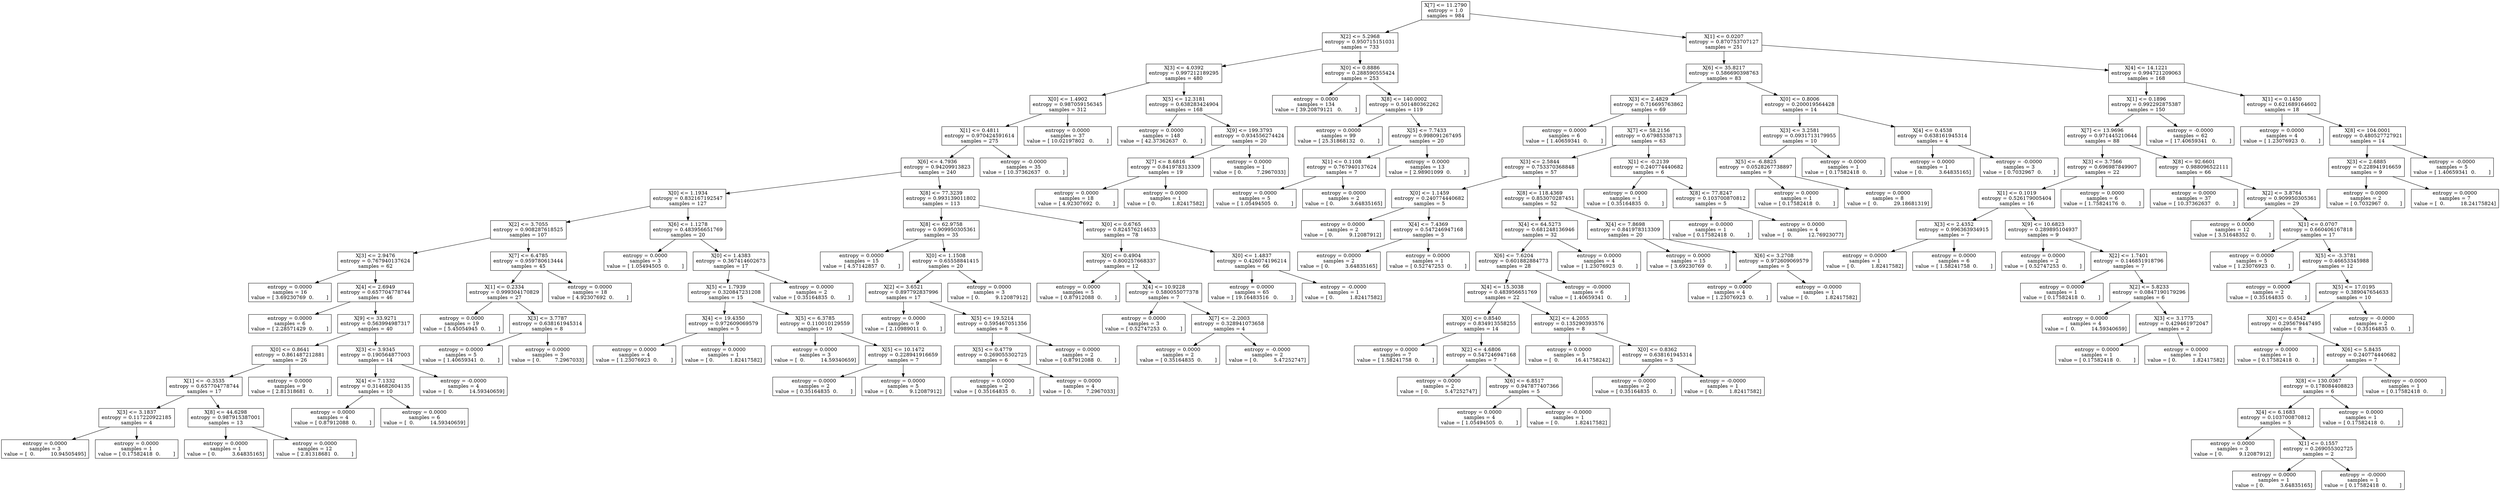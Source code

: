 digraph Tree {
0 [label="X[7] <= 11.2790\nentropy = 1.0\nsamples = 984", shape="box"] ;
1 [label="X[2] <= 5.2968\nentropy = 0.950715151031\nsamples = 733", shape="box"] ;
0 -> 1 ;
2 [label="X[3] <= 4.0392\nentropy = 0.997212189295\nsamples = 480", shape="box"] ;
1 -> 2 ;
3 [label="X[0] <= 1.4902\nentropy = 0.987059156345\nsamples = 312", shape="box"] ;
2 -> 3 ;
4 [label="X[1] <= 0.4811\nentropy = 0.970424591614\nsamples = 275", shape="box"] ;
3 -> 4 ;
5 [label="X[6] <= 4.7936\nentropy = 0.94209913823\nsamples = 240", shape="box"] ;
4 -> 5 ;
6 [label="X[0] <= 1.1934\nentropy = 0.832167192547\nsamples = 127", shape="box"] ;
5 -> 6 ;
7 [label="X[2] <= 3.7055\nentropy = 0.908287618525\nsamples = 107", shape="box"] ;
6 -> 7 ;
8 [label="X[3] <= 2.9476\nentropy = 0.767940137624\nsamples = 62", shape="box"] ;
7 -> 8 ;
9 [label="entropy = 0.0000\nsamples = 16\nvalue = [ 3.69230769  0.        ]", shape="box"] ;
8 -> 9 ;
10 [label="X[4] <= 2.6949\nentropy = 0.657704778744\nsamples = 46", shape="box"] ;
8 -> 10 ;
11 [label="entropy = 0.0000\nsamples = 6\nvalue = [ 2.28571429  0.        ]", shape="box"] ;
10 -> 11 ;
12 [label="X[9] <= 33.9271\nentropy = 0.563994987317\nsamples = 40", shape="box"] ;
10 -> 12 ;
13 [label="X[0] <= 0.8641\nentropy = 0.861487212881\nsamples = 26", shape="box"] ;
12 -> 13 ;
14 [label="X[1] <= -0.3535\nentropy = 0.657704778744\nsamples = 17", shape="box"] ;
13 -> 14 ;
15 [label="X[3] <= 3.1837\nentropy = 0.117220922185\nsamples = 4", shape="box"] ;
14 -> 15 ;
16 [label="entropy = 0.0000\nsamples = 3\nvalue = [  0.          10.94505495]", shape="box"] ;
15 -> 16 ;
17 [label="entropy = 0.0000\nsamples = 1\nvalue = [ 0.17582418  0.        ]", shape="box"] ;
15 -> 17 ;
18 [label="X[8] <= 44.6298\nentropy = 0.987915387001\nsamples = 13", shape="box"] ;
14 -> 18 ;
19 [label="entropy = 0.0000\nsamples = 1\nvalue = [ 0.          3.64835165]", shape="box"] ;
18 -> 19 ;
20 [label="entropy = 0.0000\nsamples = 12\nvalue = [ 2.81318681  0.        ]", shape="box"] ;
18 -> 20 ;
21 [label="entropy = 0.0000\nsamples = 9\nvalue = [ 2.81318681  0.        ]", shape="box"] ;
13 -> 21 ;
22 [label="X[3] <= 3.9345\nentropy = 0.190564877003\nsamples = 14", shape="box"] ;
12 -> 22 ;
23 [label="X[4] <= 7.1332\nentropy = 0.314682604135\nsamples = 10", shape="box"] ;
22 -> 23 ;
24 [label="entropy = 0.0000\nsamples = 4\nvalue = [ 0.87912088  0.        ]", shape="box"] ;
23 -> 24 ;
25 [label="entropy = 0.0000\nsamples = 6\nvalue = [  0.          14.59340659]", shape="box"] ;
23 -> 25 ;
26 [label="entropy = -0.0000\nsamples = 4\nvalue = [  0.          14.59340659]", shape="box"] ;
22 -> 26 ;
27 [label="X[7] <= 6.4785\nentropy = 0.959780613444\nsamples = 45", shape="box"] ;
7 -> 27 ;
28 [label="X[1] <= 0.2334\nentropy = 0.999304170829\nsamples = 27", shape="box"] ;
27 -> 28 ;
29 [label="entropy = 0.0000\nsamples = 19\nvalue = [ 5.45054945  0.        ]", shape="box"] ;
28 -> 29 ;
30 [label="X[3] <= 3.7787\nentropy = 0.638161945314\nsamples = 8", shape="box"] ;
28 -> 30 ;
31 [label="entropy = 0.0000\nsamples = 5\nvalue = [ 1.40659341  0.        ]", shape="box"] ;
30 -> 31 ;
32 [label="entropy = 0.0000\nsamples = 3\nvalue = [ 0.         7.2967033]", shape="box"] ;
30 -> 32 ;
33 [label="entropy = 0.0000\nsamples = 18\nvalue = [ 4.92307692  0.        ]", shape="box"] ;
27 -> 33 ;
34 [label="X[6] <= 1.1278\nentropy = 0.483956651769\nsamples = 20", shape="box"] ;
6 -> 34 ;
35 [label="entropy = 0.0000\nsamples = 3\nvalue = [ 1.05494505  0.        ]", shape="box"] ;
34 -> 35 ;
36 [label="X[0] <= 1.4383\nentropy = 0.367414602673\nsamples = 17", shape="box"] ;
34 -> 36 ;
37 [label="X[5] <= 1.7939\nentropy = 0.320847231208\nsamples = 15", shape="box"] ;
36 -> 37 ;
38 [label="X[4] <= 19.4350\nentropy = 0.972609069579\nsamples = 5", shape="box"] ;
37 -> 38 ;
39 [label="entropy = 0.0000\nsamples = 4\nvalue = [ 1.23076923  0.        ]", shape="box"] ;
38 -> 39 ;
40 [label="entropy = 0.0000\nsamples = 1\nvalue = [ 0.          1.82417582]", shape="box"] ;
38 -> 40 ;
41 [label="X[5] <= 6.3785\nentropy = 0.110010129559\nsamples = 10", shape="box"] ;
37 -> 41 ;
42 [label="entropy = 0.0000\nsamples = 3\nvalue = [  0.          14.59340659]", shape="box"] ;
41 -> 42 ;
43 [label="X[5] <= 10.1472\nentropy = 0.228941916659\nsamples = 7", shape="box"] ;
41 -> 43 ;
44 [label="entropy = 0.0000\nsamples = 2\nvalue = [ 0.35164835  0.        ]", shape="box"] ;
43 -> 44 ;
45 [label="entropy = 0.0000\nsamples = 5\nvalue = [ 0.          9.12087912]", shape="box"] ;
43 -> 45 ;
46 [label="entropy = 0.0000\nsamples = 2\nvalue = [ 0.35164835  0.        ]", shape="box"] ;
36 -> 46 ;
47 [label="X[8] <= 77.3239\nentropy = 0.993139011802\nsamples = 113", shape="box"] ;
5 -> 47 ;
48 [label="X[8] <= 62.9758\nentropy = 0.909950305361\nsamples = 35", shape="box"] ;
47 -> 48 ;
49 [label="entropy = 0.0000\nsamples = 15\nvalue = [ 4.57142857  0.        ]", shape="box"] ;
48 -> 49 ;
50 [label="X[0] <= 1.1508\nentropy = 0.65558841415\nsamples = 20", shape="box"] ;
48 -> 50 ;
51 [label="X[2] <= 3.6521\nentropy = 0.897792837996\nsamples = 17", shape="box"] ;
50 -> 51 ;
52 [label="entropy = 0.0000\nsamples = 9\nvalue = [ 2.10989011  0.        ]", shape="box"] ;
51 -> 52 ;
53 [label="X[5] <= 19.5214\nentropy = 0.595467051356\nsamples = 8", shape="box"] ;
51 -> 53 ;
54 [label="X[5] <= 0.4779\nentropy = 0.269055302725\nsamples = 6", shape="box"] ;
53 -> 54 ;
55 [label="entropy = 0.0000\nsamples = 2\nvalue = [ 0.35164835  0.        ]", shape="box"] ;
54 -> 55 ;
56 [label="entropy = 0.0000\nsamples = 4\nvalue = [ 0.         7.2967033]", shape="box"] ;
54 -> 56 ;
57 [label="entropy = 0.0000\nsamples = 2\nvalue = [ 0.87912088  0.        ]", shape="box"] ;
53 -> 57 ;
58 [label="entropy = 0.0000\nsamples = 3\nvalue = [ 0.          9.12087912]", shape="box"] ;
50 -> 58 ;
59 [label="X[0] <= 0.6765\nentropy = 0.824576214633\nsamples = 78", shape="box"] ;
47 -> 59 ;
60 [label="X[0] <= 0.4904\nentropy = 0.800257668337\nsamples = 12", shape="box"] ;
59 -> 60 ;
61 [label="entropy = 0.0000\nsamples = 5\nvalue = [ 0.87912088  0.        ]", shape="box"] ;
60 -> 61 ;
62 [label="X[4] <= 10.9228\nentropy = 0.580055077378\nsamples = 7", shape="box"] ;
60 -> 62 ;
63 [label="entropy = 0.0000\nsamples = 3\nvalue = [ 0.52747253  0.        ]", shape="box"] ;
62 -> 63 ;
64 [label="X[7] <= -2.2003\nentropy = 0.328941073658\nsamples = 4", shape="box"] ;
62 -> 64 ;
65 [label="entropy = 0.0000\nsamples = 2\nvalue = [ 0.35164835  0.        ]", shape="box"] ;
64 -> 65 ;
66 [label="entropy = -0.0000\nsamples = 2\nvalue = [ 0.          5.47252747]", shape="box"] ;
64 -> 66 ;
67 [label="X[0] <= 1.4837\nentropy = 0.426074196214\nsamples = 66", shape="box"] ;
59 -> 67 ;
68 [label="entropy = 0.0000\nsamples = 65\nvalue = [ 19.16483516   0.        ]", shape="box"] ;
67 -> 68 ;
69 [label="entropy = -0.0000\nsamples = 1\nvalue = [ 0.          1.82417582]", shape="box"] ;
67 -> 69 ;
70 [label="entropy = -0.0000\nsamples = 35\nvalue = [ 10.37362637   0.        ]", shape="box"] ;
4 -> 70 ;
71 [label="entropy = 0.0000\nsamples = 37\nvalue = [ 10.02197802   0.        ]", shape="box"] ;
3 -> 71 ;
72 [label="X[5] <= 12.3181\nentropy = 0.638283424904\nsamples = 168", shape="box"] ;
2 -> 72 ;
73 [label="entropy = 0.0000\nsamples = 148\nvalue = [ 42.37362637   0.        ]", shape="box"] ;
72 -> 73 ;
74 [label="X[9] <= 199.3793\nentropy = 0.934556274424\nsamples = 20", shape="box"] ;
72 -> 74 ;
75 [label="X[7] <= 8.6816\nentropy = 0.841978313309\nsamples = 19", shape="box"] ;
74 -> 75 ;
76 [label="entropy = 0.0000\nsamples = 18\nvalue = [ 4.92307692  0.        ]", shape="box"] ;
75 -> 76 ;
77 [label="entropy = 0.0000\nsamples = 1\nvalue = [ 0.          1.82417582]", shape="box"] ;
75 -> 77 ;
78 [label="entropy = 0.0000\nsamples = 1\nvalue = [ 0.         7.2967033]", shape="box"] ;
74 -> 78 ;
79 [label="X[0] <= 0.8886\nentropy = 0.288590555424\nsamples = 253", shape="box"] ;
1 -> 79 ;
80 [label="entropy = 0.0000\nsamples = 134\nvalue = [ 39.20879121   0.        ]", shape="box"] ;
79 -> 80 ;
81 [label="X[8] <= 140.0002\nentropy = 0.501480362262\nsamples = 119", shape="box"] ;
79 -> 81 ;
82 [label="entropy = 0.0000\nsamples = 99\nvalue = [ 25.31868132   0.        ]", shape="box"] ;
81 -> 82 ;
83 [label="X[5] <= 7.7433\nentropy = 0.998091267495\nsamples = 20", shape="box"] ;
81 -> 83 ;
84 [label="X[1] <= 0.1108\nentropy = 0.767940137624\nsamples = 7", shape="box"] ;
83 -> 84 ;
85 [label="entropy = 0.0000\nsamples = 5\nvalue = [ 1.05494505  0.        ]", shape="box"] ;
84 -> 85 ;
86 [label="entropy = 0.0000\nsamples = 2\nvalue = [ 0.          3.64835165]", shape="box"] ;
84 -> 86 ;
87 [label="entropy = 0.0000\nsamples = 13\nvalue = [ 2.98901099  0.        ]", shape="box"] ;
83 -> 87 ;
88 [label="X[1] <= 0.0207\nentropy = 0.870753707127\nsamples = 251", shape="box"] ;
0 -> 88 ;
89 [label="X[6] <= 35.8217\nentropy = 0.586690398763\nsamples = 83", shape="box"] ;
88 -> 89 ;
90 [label="X[3] <= 2.4829\nentropy = 0.716695763862\nsamples = 69", shape="box"] ;
89 -> 90 ;
91 [label="entropy = 0.0000\nsamples = 6\nvalue = [ 1.40659341  0.        ]", shape="box"] ;
90 -> 91 ;
92 [label="X[7] <= 58.2156\nentropy = 0.67985338713\nsamples = 63", shape="box"] ;
90 -> 92 ;
93 [label="X[3] <= 2.5844\nentropy = 0.753370368848\nsamples = 57", shape="box"] ;
92 -> 93 ;
94 [label="X[0] <= 1.1459\nentropy = 0.240774440682\nsamples = 5", shape="box"] ;
93 -> 94 ;
95 [label="entropy = 0.0000\nsamples = 2\nvalue = [ 0.          9.12087912]", shape="box"] ;
94 -> 95 ;
96 [label="X[4] <= 7.4369\nentropy = 0.547246947168\nsamples = 3", shape="box"] ;
94 -> 96 ;
97 [label="entropy = 0.0000\nsamples = 2\nvalue = [ 0.          3.64835165]", shape="box"] ;
96 -> 97 ;
98 [label="entropy = 0.0000\nsamples = 1\nvalue = [ 0.52747253  0.        ]", shape="box"] ;
96 -> 98 ;
99 [label="X[8] <= 118.4369\nentropy = 0.853070287451\nsamples = 52", shape="box"] ;
93 -> 99 ;
100 [label="X[4] <= 64.5273\nentropy = 0.681248136946\nsamples = 32", shape="box"] ;
99 -> 100 ;
101 [label="X[6] <= 7.6204\nentropy = 0.601882884773\nsamples = 28", shape="box"] ;
100 -> 101 ;
102 [label="X[4] <= 15.3038\nentropy = 0.483956651769\nsamples = 22", shape="box"] ;
101 -> 102 ;
103 [label="X[0] <= 0.8540\nentropy = 0.834913558255\nsamples = 14", shape="box"] ;
102 -> 103 ;
104 [label="entropy = 0.0000\nsamples = 7\nvalue = [ 1.58241758  0.        ]", shape="box"] ;
103 -> 104 ;
105 [label="X[2] <= 4.6806\nentropy = 0.547246947168\nsamples = 7", shape="box"] ;
103 -> 105 ;
106 [label="entropy = 0.0000\nsamples = 2\nvalue = [ 0.          5.47252747]", shape="box"] ;
105 -> 106 ;
107 [label="X[6] <= 6.8517\nentropy = 0.947877407366\nsamples = 5", shape="box"] ;
105 -> 107 ;
108 [label="entropy = 0.0000\nsamples = 4\nvalue = [ 1.05494505  0.        ]", shape="box"] ;
107 -> 108 ;
109 [label="entropy = -0.0000\nsamples = 1\nvalue = [ 0.          1.82417582]", shape="box"] ;
107 -> 109 ;
110 [label="X[2] <= 4.2055\nentropy = 0.135290393576\nsamples = 8", shape="box"] ;
102 -> 110 ;
111 [label="entropy = 0.0000\nsamples = 5\nvalue = [  0.          16.41758242]", shape="box"] ;
110 -> 111 ;
112 [label="X[0] <= 0.8362\nentropy = 0.638161945314\nsamples = 3", shape="box"] ;
110 -> 112 ;
113 [label="entropy = 0.0000\nsamples = 2\nvalue = [ 0.35164835  0.        ]", shape="box"] ;
112 -> 113 ;
114 [label="entropy = -0.0000\nsamples = 1\nvalue = [ 0.          1.82417582]", shape="box"] ;
112 -> 114 ;
115 [label="entropy = -0.0000\nsamples = 6\nvalue = [ 1.40659341  0.        ]", shape="box"] ;
101 -> 115 ;
116 [label="entropy = 0.0000\nsamples = 4\nvalue = [ 1.23076923  0.        ]", shape="box"] ;
100 -> 116 ;
117 [label="X[4] <= 7.8698\nentropy = 0.841978313309\nsamples = 20", shape="box"] ;
99 -> 117 ;
118 [label="entropy = 0.0000\nsamples = 15\nvalue = [ 3.69230769  0.        ]", shape="box"] ;
117 -> 118 ;
119 [label="X[6] <= 3.2708\nentropy = 0.972609069579\nsamples = 5", shape="box"] ;
117 -> 119 ;
120 [label="entropy = 0.0000\nsamples = 4\nvalue = [ 1.23076923  0.        ]", shape="box"] ;
119 -> 120 ;
121 [label="entropy = -0.0000\nsamples = 1\nvalue = [ 0.          1.82417582]", shape="box"] ;
119 -> 121 ;
122 [label="X[1] <= -0.2139\nentropy = 0.240774440682\nsamples = 6", shape="box"] ;
92 -> 122 ;
123 [label="entropy = 0.0000\nsamples = 1\nvalue = [ 0.35164835  0.        ]", shape="box"] ;
122 -> 123 ;
124 [label="X[8] <= 77.8247\nentropy = 0.103700870812\nsamples = 5", shape="box"] ;
122 -> 124 ;
125 [label="entropy = 0.0000\nsamples = 1\nvalue = [ 0.17582418  0.        ]", shape="box"] ;
124 -> 125 ;
126 [label="entropy = 0.0000\nsamples = 4\nvalue = [  0.          12.76923077]", shape="box"] ;
124 -> 126 ;
127 [label="X[0] <= 0.8006\nentropy = 0.200019564428\nsamples = 14", shape="box"] ;
89 -> 127 ;
128 [label="X[3] <= 3.2581\nentropy = 0.0931713179955\nsamples = 10", shape="box"] ;
127 -> 128 ;
129 [label="X[5] <= -6.8825\nentropy = 0.0528267738897\nsamples = 9", shape="box"] ;
128 -> 129 ;
130 [label="entropy = 0.0000\nsamples = 1\nvalue = [ 0.17582418  0.        ]", shape="box"] ;
129 -> 130 ;
131 [label="entropy = 0.0000\nsamples = 8\nvalue = [  0.          29.18681319]", shape="box"] ;
129 -> 131 ;
132 [label="entropy = -0.0000\nsamples = 1\nvalue = [ 0.17582418  0.        ]", shape="box"] ;
128 -> 132 ;
133 [label="X[4] <= 0.4538\nentropy = 0.638161945314\nsamples = 4", shape="box"] ;
127 -> 133 ;
134 [label="entropy = 0.0000\nsamples = 1\nvalue = [ 0.          3.64835165]", shape="box"] ;
133 -> 134 ;
135 [label="entropy = -0.0000\nsamples = 3\nvalue = [ 0.7032967  0.       ]", shape="box"] ;
133 -> 135 ;
136 [label="X[4] <= 14.1221\nentropy = 0.994721209063\nsamples = 168", shape="box"] ;
88 -> 136 ;
137 [label="X[1] <= 0.1896\nentropy = 0.992292875387\nsamples = 150", shape="box"] ;
136 -> 137 ;
138 [label="X[7] <= 13.9696\nentropy = 0.971445210644\nsamples = 88", shape="box"] ;
137 -> 138 ;
139 [label="X[3] <= 3.7566\nentropy = 0.696987849907\nsamples = 22", shape="box"] ;
138 -> 139 ;
140 [label="X[1] <= 0.1019\nentropy = 0.526179005404\nsamples = 16", shape="box"] ;
139 -> 140 ;
141 [label="X[3] <= 2.4352\nentropy = 0.996363934915\nsamples = 7", shape="box"] ;
140 -> 141 ;
142 [label="entropy = 0.0000\nsamples = 1\nvalue = [ 0.          1.82417582]", shape="box"] ;
141 -> 142 ;
143 [label="entropy = 0.0000\nsamples = 6\nvalue = [ 1.58241758  0.        ]", shape="box"] ;
141 -> 143 ;
144 [label="X[9] <= 10.6823\nentropy = 0.289895104937\nsamples = 9", shape="box"] ;
140 -> 144 ;
145 [label="entropy = 0.0000\nsamples = 2\nvalue = [ 0.52747253  0.        ]", shape="box"] ;
144 -> 145 ;
146 [label="X[2] <= 1.7401\nentropy = 0.146851918796\nsamples = 7", shape="box"] ;
144 -> 146 ;
147 [label="entropy = 0.0000\nsamples = 1\nvalue = [ 0.17582418  0.        ]", shape="box"] ;
146 -> 147 ;
148 [label="X[2] <= 5.8233\nentropy = 0.0847190179296\nsamples = 6", shape="box"] ;
146 -> 148 ;
149 [label="entropy = 0.0000\nsamples = 4\nvalue = [  0.          14.59340659]", shape="box"] ;
148 -> 149 ;
150 [label="X[3] <= 3.1775\nentropy = 0.429461972047\nsamples = 2", shape="box"] ;
148 -> 150 ;
151 [label="entropy = 0.0000\nsamples = 1\nvalue = [ 0.17582418  0.        ]", shape="box"] ;
150 -> 151 ;
152 [label="entropy = 0.0000\nsamples = 1\nvalue = [ 0.          1.82417582]", shape="box"] ;
150 -> 152 ;
153 [label="entropy = 0.0000\nsamples = 6\nvalue = [ 1.75824176  0.        ]", shape="box"] ;
139 -> 153 ;
154 [label="X[8] <= 92.6601\nentropy = 0.988096522111\nsamples = 66", shape="box"] ;
138 -> 154 ;
155 [label="entropy = 0.0000\nsamples = 37\nvalue = [ 10.37362637   0.        ]", shape="box"] ;
154 -> 155 ;
156 [label="X[2] <= 3.8764\nentropy = 0.909950305361\nsamples = 29", shape="box"] ;
154 -> 156 ;
157 [label="entropy = 0.0000\nsamples = 12\nvalue = [ 3.51648352  0.        ]", shape="box"] ;
156 -> 157 ;
158 [label="X[1] <= 0.0707\nentropy = 0.660406167818\nsamples = 17", shape="box"] ;
156 -> 158 ;
159 [label="entropy = 0.0000\nsamples = 5\nvalue = [ 1.23076923  0.        ]", shape="box"] ;
158 -> 159 ;
160 [label="X[5] <= -3.3781\nentropy = 0.46653345988\nsamples = 12", shape="box"] ;
158 -> 160 ;
161 [label="entropy = 0.0000\nsamples = 2\nvalue = [ 0.35164835  0.        ]", shape="box"] ;
160 -> 161 ;
162 [label="X[5] <= 17.0195\nentropy = 0.389047654633\nsamples = 10", shape="box"] ;
160 -> 162 ;
163 [label="X[0] <= 0.4542\nentropy = 0.295679447495\nsamples = 8", shape="box"] ;
162 -> 163 ;
164 [label="entropy = 0.0000\nsamples = 1\nvalue = [ 0.17582418  0.        ]", shape="box"] ;
163 -> 164 ;
165 [label="X[6] <= 5.8435\nentropy = 0.240774440682\nsamples = 7", shape="box"] ;
163 -> 165 ;
166 [label="X[8] <= 130.0367\nentropy = 0.178084408823\nsamples = 6", shape="box"] ;
165 -> 166 ;
167 [label="X[4] <= 6.1683\nentropy = 0.103700870812\nsamples = 5", shape="box"] ;
166 -> 167 ;
168 [label="entropy = 0.0000\nsamples = 3\nvalue = [ 0.          9.12087912]", shape="box"] ;
167 -> 168 ;
169 [label="X[1] <= 0.1557\nentropy = 0.269055302725\nsamples = 2", shape="box"] ;
167 -> 169 ;
170 [label="entropy = 0.0000\nsamples = 1\nvalue = [ 0.          3.64835165]", shape="box"] ;
169 -> 170 ;
171 [label="entropy = -0.0000\nsamples = 1\nvalue = [ 0.17582418  0.        ]", shape="box"] ;
169 -> 171 ;
172 [label="entropy = 0.0000\nsamples = 1\nvalue = [ 0.17582418  0.        ]", shape="box"] ;
166 -> 172 ;
173 [label="entropy = -0.0000\nsamples = 1\nvalue = [ 0.17582418  0.        ]", shape="box"] ;
165 -> 173 ;
174 [label="entropy = -0.0000\nsamples = 2\nvalue = [ 0.35164835  0.        ]", shape="box"] ;
162 -> 174 ;
175 [label="entropy = -0.0000\nsamples = 62\nvalue = [ 17.40659341   0.        ]", shape="box"] ;
137 -> 175 ;
176 [label="X[1] <= 0.1450\nentropy = 0.621689164602\nsamples = 18", shape="box"] ;
136 -> 176 ;
177 [label="entropy = 0.0000\nsamples = 4\nvalue = [ 1.23076923  0.        ]", shape="box"] ;
176 -> 177 ;
178 [label="X[8] <= 104.0001\nentropy = 0.480527727921\nsamples = 14", shape="box"] ;
176 -> 178 ;
179 [label="X[3] <= 2.6885\nentropy = 0.228941916659\nsamples = 9", shape="box"] ;
178 -> 179 ;
180 [label="entropy = 0.0000\nsamples = 2\nvalue = [ 0.7032967  0.       ]", shape="box"] ;
179 -> 180 ;
181 [label="entropy = 0.0000\nsamples = 7\nvalue = [  0.          18.24175824]", shape="box"] ;
179 -> 181 ;
182 [label="entropy = -0.0000\nsamples = 5\nvalue = [ 1.40659341  0.        ]", shape="box"] ;
178 -> 182 ;
}